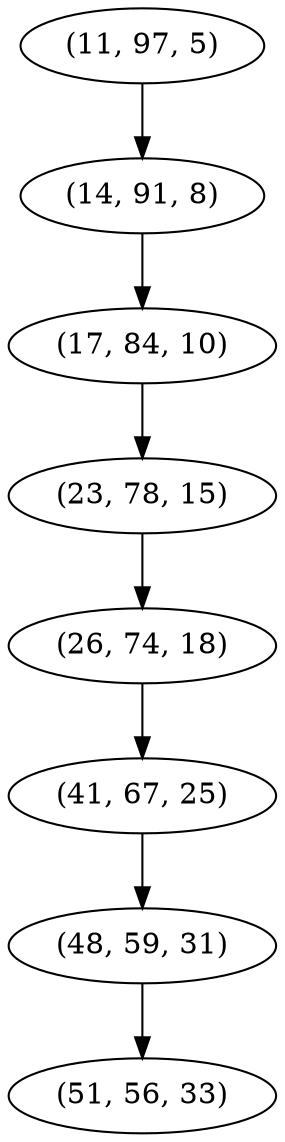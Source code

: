 digraph tree {
    "(11, 97, 5)";
    "(14, 91, 8)";
    "(17, 84, 10)";
    "(23, 78, 15)";
    "(26, 74, 18)";
    "(41, 67, 25)";
    "(48, 59, 31)";
    "(51, 56, 33)";
    "(11, 97, 5)" -> "(14, 91, 8)";
    "(14, 91, 8)" -> "(17, 84, 10)";
    "(17, 84, 10)" -> "(23, 78, 15)";
    "(23, 78, 15)" -> "(26, 74, 18)";
    "(26, 74, 18)" -> "(41, 67, 25)";
    "(41, 67, 25)" -> "(48, 59, 31)";
    "(48, 59, 31)" -> "(51, 56, 33)";
}
